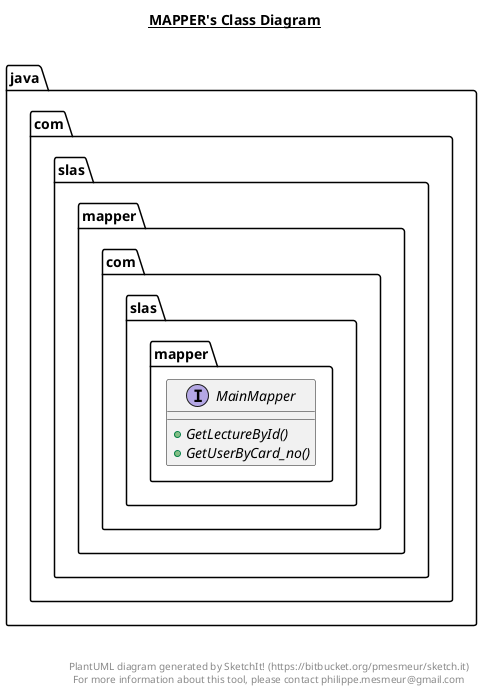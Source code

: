 @startuml

title __MAPPER's Class Diagram__\n

  namespace  java{
    namespace com.slas {
      namespace mapper {
        interface com.slas.mapper.MainMapper {
            {abstract} + GetLectureById()
            {abstract} + GetUserByCard_no()
        }
      }
    }
  }
  



right footer


PlantUML diagram generated by SketchIt! (https://bitbucket.org/pmesmeur/sketch.it)
For more information about this tool, please contact philippe.mesmeur@gmail.com
endfooter

@enduml

